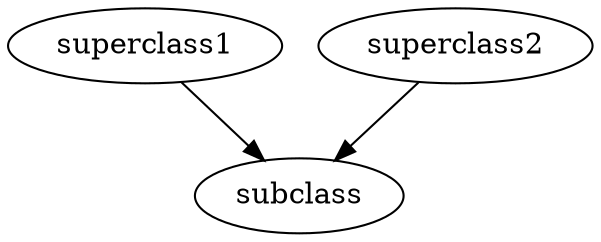 digraph tmp1{
    superclass1;
    superclass2;
    subclass;
    superclass1 -> subclass;
    superclass2 -> subclass;
}